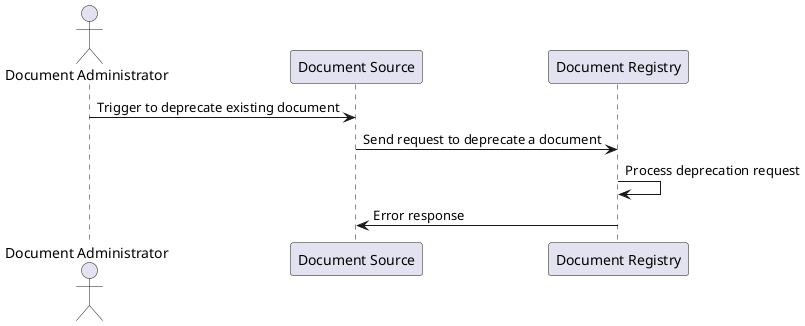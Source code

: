 @startuml
actor "Document Administrator" as DA
participant "Document Source" as DS
participant "Document Registry" as DReg

DA -> DS: Trigger to deprecate existing document
DS -> DReg: Send request to deprecate a document
DReg -> DReg: Process deprecation request
DReg -> DS: Error response
@enduml

